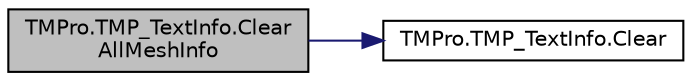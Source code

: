 digraph "TMPro.TMP_TextInfo.ClearAllMeshInfo"
{
 // LATEX_PDF_SIZE
  edge [fontname="Helvetica",fontsize="10",labelfontname="Helvetica",labelfontsize="10"];
  node [fontname="Helvetica",fontsize="10",shape=record];
  rankdir="LR";
  Node1 [label="TMPro.TMP_TextInfo.Clear\lAllMeshInfo",height=0.2,width=0.4,color="black", fillcolor="grey75", style="filled", fontcolor="black",tooltip="Function to clear the content of all the MeshInfo arrays while preserving their Triangles,..."];
  Node1 -> Node2 [color="midnightblue",fontsize="10",style="solid",fontname="Helvetica"];
  Node2 [label="TMPro.TMP_TextInfo.Clear",height=0.2,width=0.4,color="black", fillcolor="white", style="filled",URL="$class_t_m_pro_1_1_t_m_p___text_info.html#a15b8c8e9f46c5412276e45c6f675edf2",tooltip="Function to clear the counters of the text object."];
}
